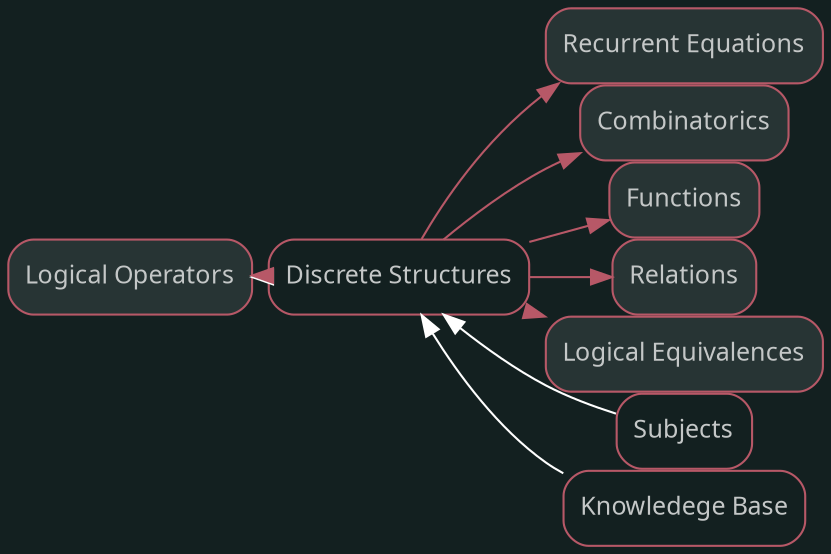 digraph "Logical Operators" {graph [nodesep=0,ranksep=0,rankdir="LR",bgcolor="#132020"];node [shape="rectangle",style="rounded,filled",fontname="sans",fontsize="12px",labelfontname="sans",color="#b75867",fillcolor="#273434",fontcolor="#c4c7c7"];"Logical Operators" [label="Logical Operators",tooltip="Logical Operators",URL="/Knowledge/Logical Operators.html",target="_parent"];subgraph "Forward Logical Operators" {edge [color="#b75867"];}
node [shape="rectangle",style="rounded",fontname="sans",fontsize="12px",labelfontname="sans",color="#b75867",fillcolor="#FFFFFF",fontcolor="#c4c7c7"];"Discrete Structures" [label="Discrete Structures",tooltip="Discrete Structures",URL="/Knowledge/Discrete Structures.html",target="_parent"];subgraph "Backward Logical Operators" {edge [dir="back",color="#FFFFFF"];"Logical Operators" -> "Discrete Structures";}node [shape="rectangle",style="rounded,filled",fontname="sans",fontsize="12px",labelfontname="sans",color="#b75867",fillcolor="#273434",fontcolor="#c4c7c7"];"Discrete Structures" [label="Discrete Structures",tooltip="Discrete Structures",URL="/Knowledge/Discrete Structures.html",target="_parent"];"Recurrent Equations" [label="Recurrent Equations",tooltip="Recurrent Equations",URL="/Knowledge/Recurrent Equations.html",target="_parent"];"Combinatorics" [label="Combinatorics",tooltip="Combinatorics",URL="/Knowledge/Combinatorics.html",target="_parent"];"Functions" [label="Functions",tooltip="Functions",URL="/Knowledge/Functions.html",target="_parent"];"Relations" [label="Relations",tooltip="Relations",URL="/Knowledge/Relations.html",target="_parent"];"Logical Equivalences" [label="Logical Equivalences",tooltip="Logical Equivalences",URL="/Knowledge/Logical Equivalences.html",target="_parent"];"Logical Operators" [label="Logical Operators",tooltip="Logical Operators",URL="/Knowledge/Logical Operators.html",target="_parent"];subgraph "Forward Discrete Structures" {edge [color="#b75867"];"Discrete Structures" -> "Recurrent Equations";"Discrete Structures" -> "Combinatorics";"Discrete Structures" -> "Functions";"Discrete Structures" -> "Relations";"Discrete Structures" -> "Logical Equivalences";"Discrete Structures" -> "Logical Operators";}
node [shape="rectangle",style="rounded",fontname="sans",fontsize="12px",labelfontname="sans",color="#b75867",fillcolor="#FFFFFF",fontcolor="#c4c7c7"];"Subjects" [label="Subjects",tooltip="Subjects",URL="/Knowledge/Subjects.html",target="_parent"];"Knowledege Base" [label="Knowledege Base",tooltip="Knowledege Base",URL="/Knowledge/Knowledege Base.html",target="_parent"];subgraph "Backward Discrete Structures" {edge [dir="back",color="#FFFFFF"];"Discrete Structures" -> "Subjects";"Discrete Structures" -> "Knowledege Base";}}
